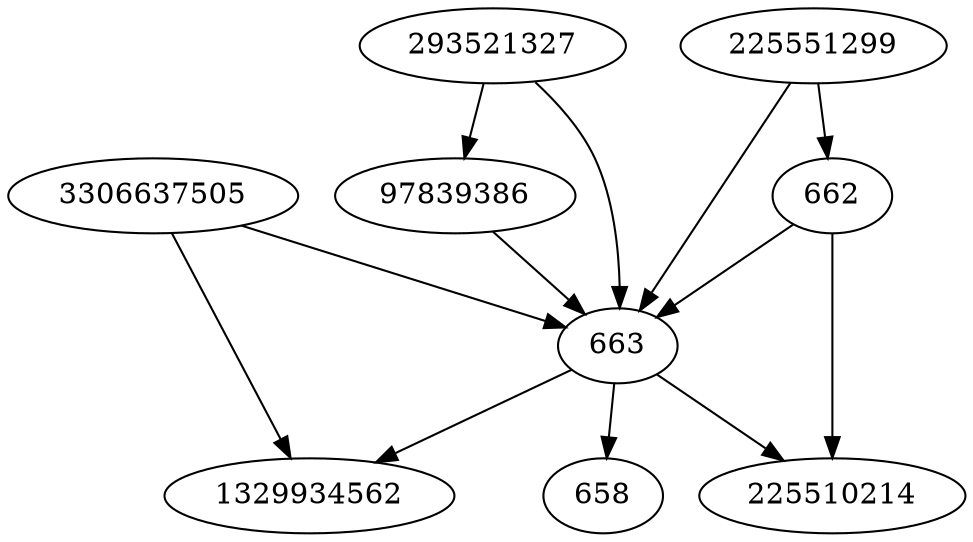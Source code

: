 strict digraph  {
3306637505;
1329934562;
225551299;
225510214;
293521327;
658;
662;
663;
97839386;
3306637505 -> 1329934562;
3306637505 -> 663;
225551299 -> 662;
225551299 -> 663;
293521327 -> 97839386;
293521327 -> 663;
662 -> 225510214;
662 -> 663;
663 -> 658;
663 -> 225510214;
663 -> 1329934562;
97839386 -> 663;
}
